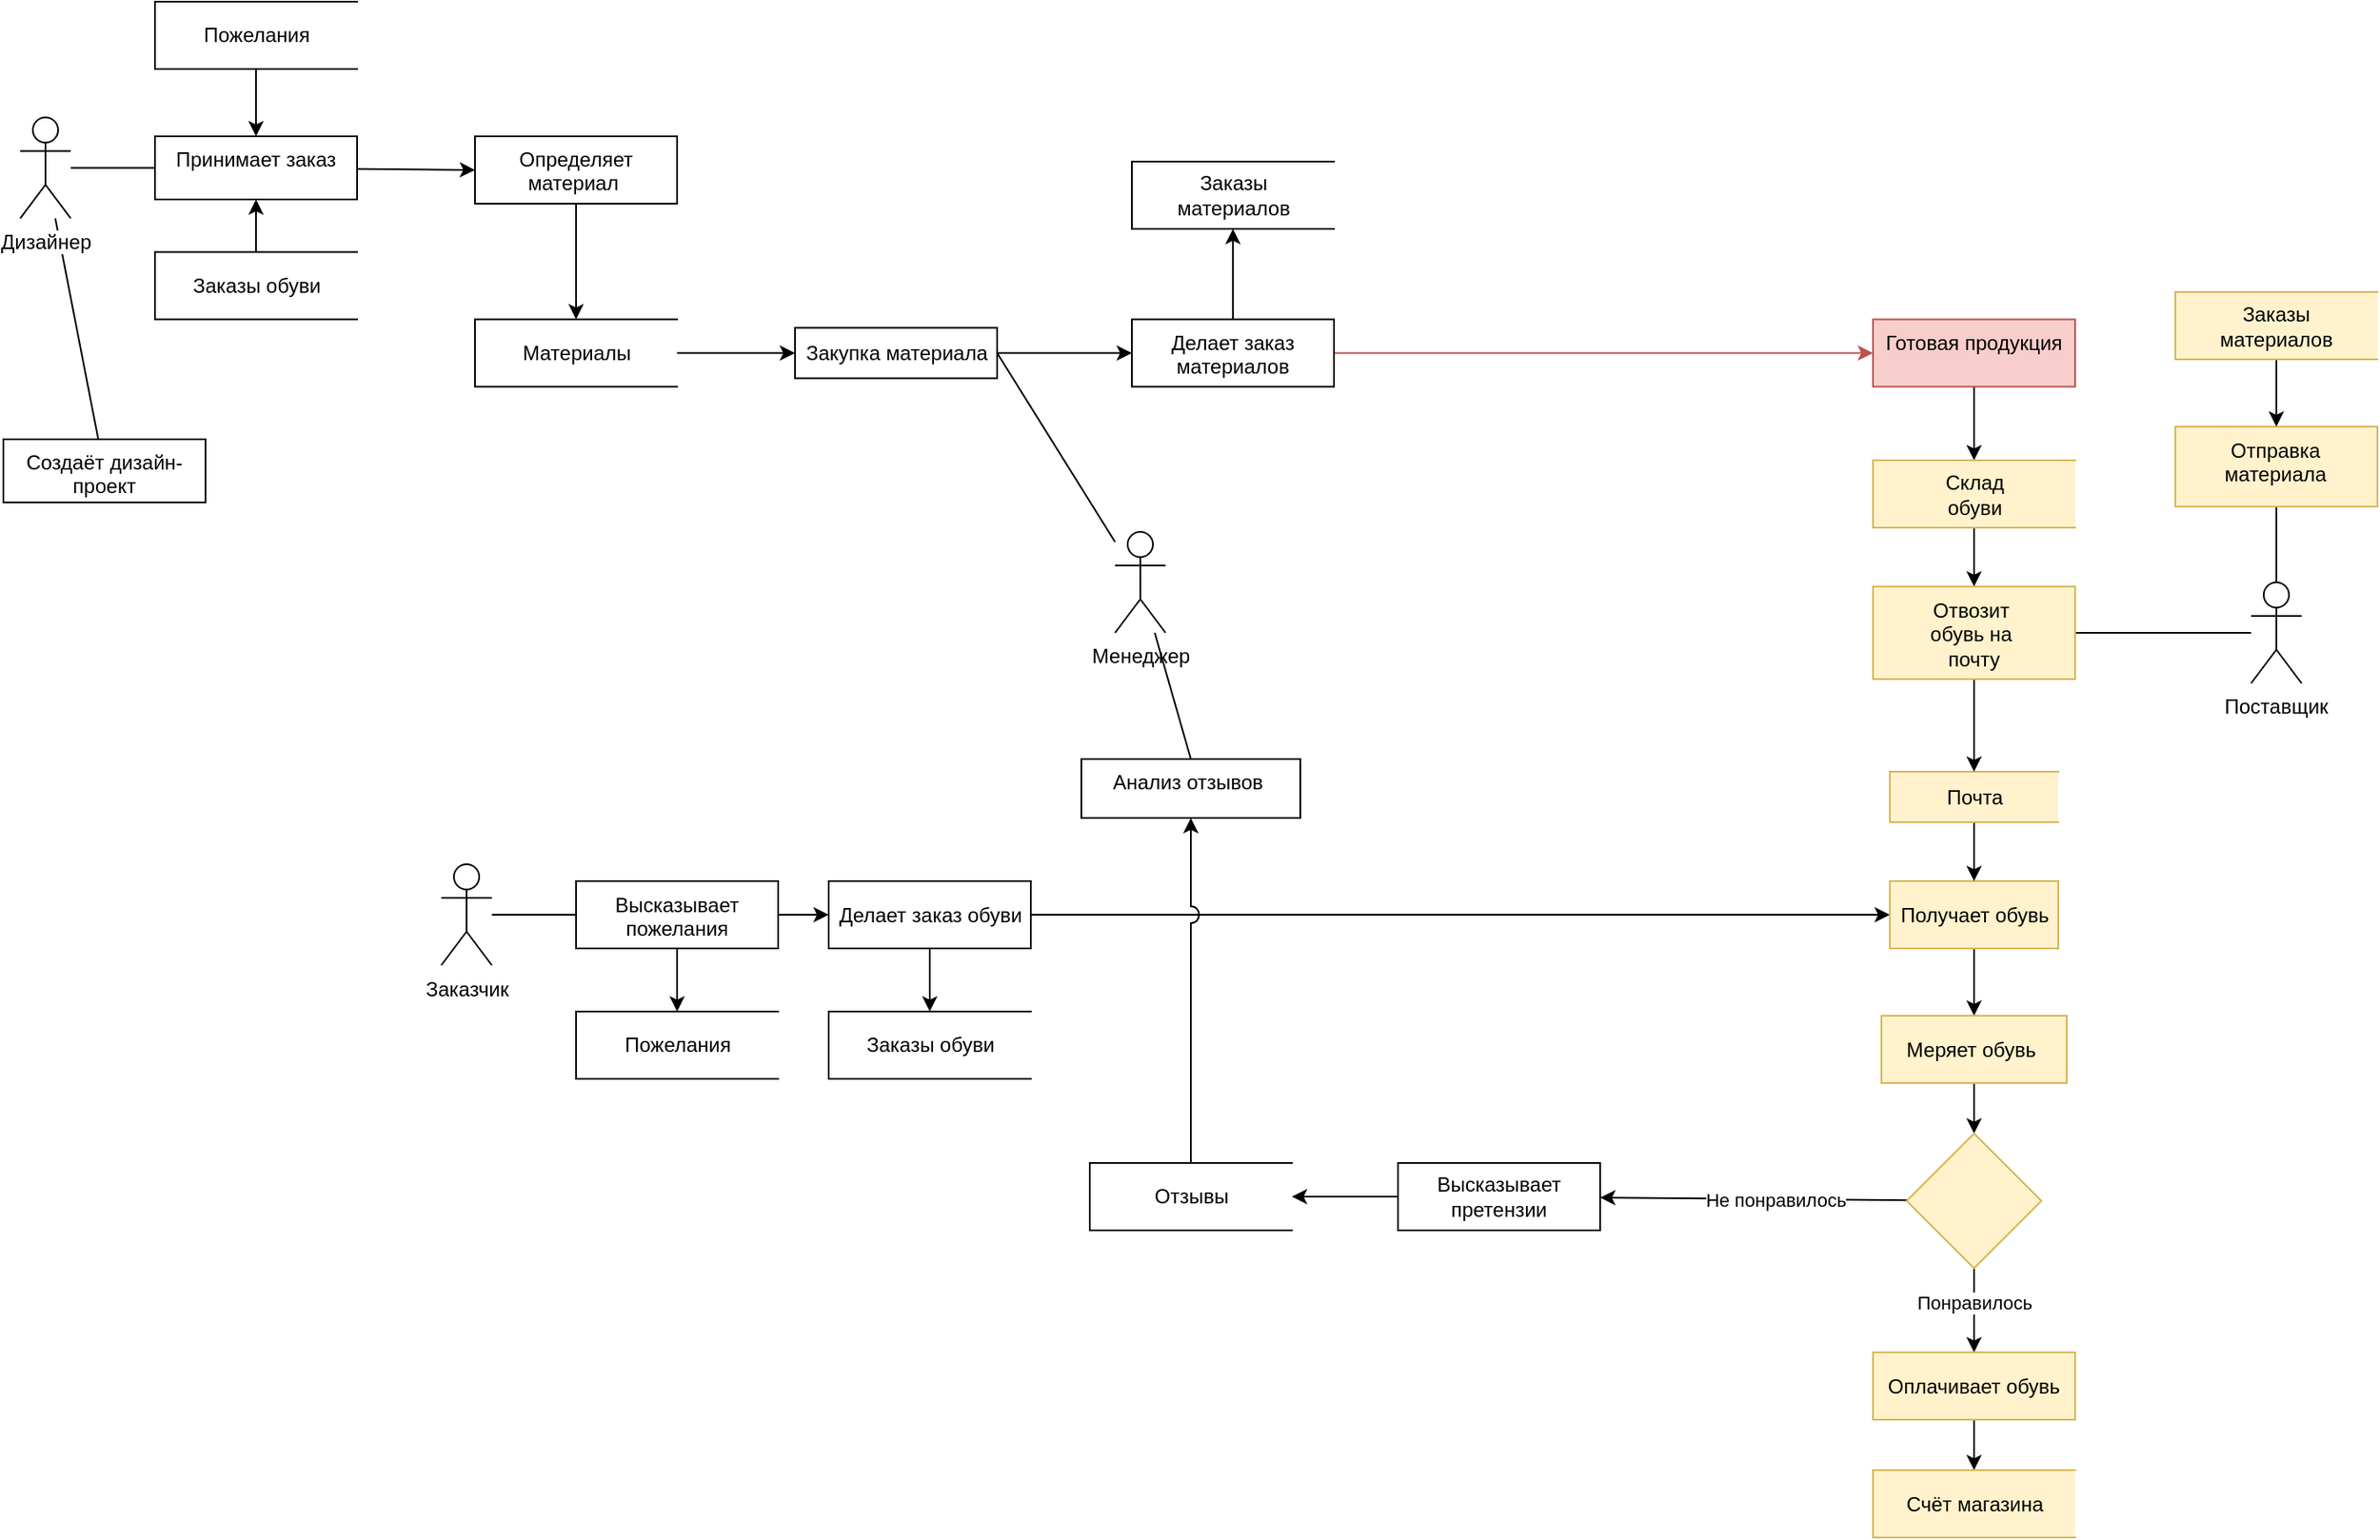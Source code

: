 <mxfile version="15.6.6" type="github">
  <diagram id="mXCVVQWNi-sslRLq3h-p" name="Page-1">
    <mxGraphModel dx="924" dy="883" grid="1" gridSize="10" guides="1" tooltips="1" connect="1" arrows="1" fold="1" page="1" pageScale="1" pageWidth="827" pageHeight="1169" math="0" shadow="0">
      <root>
        <mxCell id="0" />
        <mxCell id="1" parent="0" />
        <mxCell id="1pSOw8y4-gbjchUKyuf3-8" value="Менеджер" style="shape=umlActor;verticalLabelPosition=bottom;verticalAlign=top;html=1;outlineConnect=0;" parent="1" vertex="1">
          <mxGeometry x="740" y="555" width="30" height="60" as="geometry" />
        </mxCell>
        <mxCell id="XSY1yeOnRQhpfpJGHAep-78" value="" style="edgeStyle=none;rounded=0;orthogonalLoop=1;jettySize=auto;html=1;endArrow=none;endFill=0;strokeColor=#000000;" parent="1" source="1pSOw8y4-gbjchUKyuf3-10" target="XSY1yeOnRQhpfpJGHAep-77" edge="1">
          <mxGeometry relative="1" as="geometry" />
        </mxCell>
        <mxCell id="1pSOw8y4-gbjchUKyuf3-10" value="Заказчик" style="shape=umlActor;verticalLabelPosition=bottom;verticalAlign=top;html=1;outlineConnect=0;" parent="1" vertex="1">
          <mxGeometry x="340" y="752.5" width="30" height="60" as="geometry" />
        </mxCell>
        <mxCell id="DXugvS3O_4wGoF1Q2Cko-7" style="edgeStyle=orthogonalEdgeStyle;rounded=0;orthogonalLoop=1;jettySize=auto;html=1;endArrow=none;endFill=0;" parent="1" source="1pSOw8y4-gbjchUKyuf3-11" target="-94WILKV2bw8eyf0Mif1-34" edge="1">
          <mxGeometry relative="1" as="geometry" />
        </mxCell>
        <mxCell id="DXugvS3O_4wGoF1Q2Cko-9" style="edgeStyle=orthogonalEdgeStyle;rounded=0;orthogonalLoop=1;jettySize=auto;html=1;endArrow=none;endFill=0;" parent="1" source="1pSOw8y4-gbjchUKyuf3-11" target="DXugvS3O_4wGoF1Q2Cko-3" edge="1">
          <mxGeometry relative="1" as="geometry" />
        </mxCell>
        <mxCell id="1pSOw8y4-gbjchUKyuf3-11" value="Поставщик" style="shape=umlActor;verticalLabelPosition=bottom;verticalAlign=top;html=1;outlineConnect=0;" parent="1" vertex="1">
          <mxGeometry x="1414.47" y="585" width="30" height="60" as="geometry" />
        </mxCell>
        <mxCell id="KuPf0-VXv91J2YtnLAzy-14" value="" style="rounded=0;orthogonalLoop=1;jettySize=auto;html=1;labelBorderColor=none;endArrow=none;endFill=0;strokeColor=default;labelBackgroundColor=default;fontColor=default;" parent="1" source="1pSOw8y4-gbjchUKyuf3-13" target="KuPf0-VXv91J2YtnLAzy-13" edge="1">
          <mxGeometry relative="1" as="geometry" />
        </mxCell>
        <mxCell id="7dP1u_3qB0RKO-NI_PUX-6" style="rounded=0;orthogonalLoop=1;jettySize=auto;html=1;endArrow=none;endFill=0;strokeColor=default;labelBackgroundColor=default;fontColor=default;" parent="1" source="1pSOw8y4-gbjchUKyuf3-13" target="-94WILKV2bw8eyf0Mif1-18" edge="1">
          <mxGeometry relative="1" as="geometry" />
        </mxCell>
        <mxCell id="1pSOw8y4-gbjchUKyuf3-13" value="Дизайнер" style="shape=umlActor;verticalLabelPosition=bottom;verticalAlign=top;html=1;outlineConnect=0;strokeColor=default;labelBackgroundColor=default;fontColor=default;" parent="1" vertex="1">
          <mxGeometry x="90" y="308.75" width="30" height="60" as="geometry" />
        </mxCell>
        <mxCell id="-94WILKV2bw8eyf0Mif1-46" style="edgeStyle=orthogonalEdgeStyle;rounded=0;sketch=0;jumpStyle=none;jumpSize=10;orthogonalLoop=1;jettySize=auto;html=1;shadow=0;labelBorderColor=none;verticalAlign=middle;" parent="1" source="KuPf0-VXv91J2YtnLAzy-1" target="-94WILKV2bw8eyf0Mif1-11" edge="1">
          <mxGeometry relative="1" as="geometry" />
        </mxCell>
        <mxCell id="-94WILKV2bw8eyf0Mif1-48" style="edgeStyle=orthogonalEdgeStyle;rounded=0;sketch=0;jumpStyle=none;jumpSize=10;orthogonalLoop=1;jettySize=auto;html=1;shadow=0;labelBorderColor=none;verticalAlign=middle;" parent="1" source="KuPf0-VXv91J2YtnLAzy-1" target="XSY1yeOnRQhpfpJGHAep-48" edge="1">
          <mxGeometry relative="1" as="geometry">
            <mxPoint x="845" y="782.5" as="targetPoint" />
          </mxGeometry>
        </mxCell>
        <mxCell id="KuPf0-VXv91J2YtnLAzy-1" value="Делает заказ обуви" style="html=1;dashed=0;whitespace=wrap;" parent="1" vertex="1">
          <mxGeometry x="570" y="762.5" width="120" height="40" as="geometry" />
        </mxCell>
        <mxCell id="KuPf0-VXv91J2YtnLAzy-7" value="Анализ отзывов&amp;nbsp;" style="whiteSpace=wrap;html=1;verticalAlign=top;" parent="1" vertex="1">
          <mxGeometry x="720" y="690" width="130" height="35" as="geometry" />
        </mxCell>
        <mxCell id="KuPf0-VXv91J2YtnLAzy-12" value="" style="endArrow=none;html=1;rounded=0;labelBorderColor=none;exitX=0.5;exitY=0;exitDx=0;exitDy=0;" parent="1" source="KuPf0-VXv91J2YtnLAzy-7" target="1pSOw8y4-gbjchUKyuf3-8" edge="1">
          <mxGeometry width="50" height="50" relative="1" as="geometry">
            <mxPoint x="640" y="813.75" as="sourcePoint" />
            <mxPoint x="690" y="763.75" as="targetPoint" />
          </mxGeometry>
        </mxCell>
        <mxCell id="XSY1yeOnRQhpfpJGHAep-20" style="edgeStyle=none;rounded=0;orthogonalLoop=1;jettySize=auto;html=1;entryX=0;entryY=0.5;entryDx=0;entryDy=0;endArrow=classic;endFill=1;strokeColor=default;labelBackgroundColor=default;fontColor=default;" parent="1" source="KuPf0-VXv91J2YtnLAzy-13" target="KuPf0-VXv91J2YtnLAzy-15" edge="1">
          <mxGeometry relative="1" as="geometry" />
        </mxCell>
        <mxCell id="KuPf0-VXv91J2YtnLAzy-13" value="Принимает заказ" style="whiteSpace=wrap;html=1;verticalAlign=top;strokeColor=default;labelBackgroundColor=default;fontColor=default;" parent="1" vertex="1">
          <mxGeometry x="170" y="320" width="120" height="37.5" as="geometry" />
        </mxCell>
        <mxCell id="7dP1u_3qB0RKO-NI_PUX-4" style="edgeStyle=orthogonalEdgeStyle;rounded=0;orthogonalLoop=1;jettySize=auto;html=1;strokeColor=default;labelBackgroundColor=default;fontColor=default;" parent="1" source="KuPf0-VXv91J2YtnLAzy-15" target="XSY1yeOnRQhpfpJGHAep-13" edge="1">
          <mxGeometry relative="1" as="geometry" />
        </mxCell>
        <mxCell id="KuPf0-VXv91J2YtnLAzy-15" value="Определяет материал&amp;nbsp;" style="whiteSpace=wrap;html=1;verticalAlign=top;strokeColor=default;labelBackgroundColor=default;fontColor=default;" parent="1" vertex="1">
          <mxGeometry x="360" y="320" width="120" height="40" as="geometry" />
        </mxCell>
        <mxCell id="XSY1yeOnRQhpfpJGHAep-18" style="rounded=0;orthogonalLoop=1;jettySize=auto;html=1;exitX=1;exitY=0.5;exitDx=0;exitDy=0;strokeColor=default;endArrow=none;endFill=0;" parent="1" source="XSY1yeOnRQhpfpJGHAep-16" target="1pSOw8y4-gbjchUKyuf3-8" edge="1">
          <mxGeometry relative="1" as="geometry" />
        </mxCell>
        <mxCell id="7dP1u_3qB0RKO-NI_PUX-3" style="edgeStyle=orthogonalEdgeStyle;rounded=0;orthogonalLoop=1;jettySize=auto;html=1;" parent="1" source="XSY1yeOnRQhpfpJGHAep-16" target="XSY1yeOnRQhpfpJGHAep-27" edge="1">
          <mxGeometry relative="1" as="geometry" />
        </mxCell>
        <mxCell id="XSY1yeOnRQhpfpJGHAep-16" value="Закупка материала" style="html=1;dashed=0;whitespace=wrap;fillColor=default;strokeColor=default;fontColor=default;" parent="1" vertex="1">
          <mxGeometry x="550" y="433.75" width="120" height="30" as="geometry" />
        </mxCell>
        <mxCell id="XSY1yeOnRQhpfpJGHAep-17" style="edgeStyle=none;rounded=0;orthogonalLoop=1;jettySize=auto;html=1;exitX=0.5;exitY=1;exitDx=0;exitDy=0;" parent="1" source="XSY1yeOnRQhpfpJGHAep-16" target="XSY1yeOnRQhpfpJGHAep-16" edge="1">
          <mxGeometry relative="1" as="geometry" />
        </mxCell>
        <mxCell id="7dP1u_3qB0RKO-NI_PUX-5" style="edgeStyle=orthogonalEdgeStyle;rounded=0;orthogonalLoop=1;jettySize=auto;html=1;" parent="1" source="XSY1yeOnRQhpfpJGHAep-13" target="XSY1yeOnRQhpfpJGHAep-16" edge="1">
          <mxGeometry relative="1" as="geometry" />
        </mxCell>
        <mxCell id="XSY1yeOnRQhpfpJGHAep-13" value="Материалы" style="html=1;dashed=0;whitespace=wrap;shape=partialRectangle;right=0;strokeColor=default;labelBackgroundColor=default;fontColor=default;" parent="1" vertex="1">
          <mxGeometry x="360" y="428.75" width="120" height="40" as="geometry" />
        </mxCell>
        <mxCell id="-94WILKV2bw8eyf0Mif1-21" style="edgeStyle=orthogonalEdgeStyle;rounded=0;sketch=0;jumpStyle=none;jumpSize=10;orthogonalLoop=1;jettySize=auto;html=1;shadow=0;labelBorderColor=none;verticalAlign=middle;" parent="1" source="XSY1yeOnRQhpfpJGHAep-27" target="-94WILKV2bw8eyf0Mif1-22" edge="1">
          <mxGeometry relative="1" as="geometry">
            <mxPoint x="810.0" y="390.0" as="targetPoint" />
          </mxGeometry>
        </mxCell>
        <mxCell id="-94WILKV2bw8eyf0Mif1-25" value="" style="edgeStyle=orthogonalEdgeStyle;rounded=0;sketch=0;jumpStyle=none;jumpSize=10;orthogonalLoop=1;jettySize=auto;html=1;shadow=0;labelBorderColor=none;verticalAlign=middle;fillColor=#f8cecc;strokeColor=#b85450;" parent="1" source="XSY1yeOnRQhpfpJGHAep-27" target="-94WILKV2bw8eyf0Mif1-24" edge="1">
          <mxGeometry relative="1" as="geometry" />
        </mxCell>
        <mxCell id="XSY1yeOnRQhpfpJGHAep-27" value="Делает заказ материалов" style="whiteSpace=wrap;html=1;verticalAlign=top;fillColor=default;strokeColor=default;fontColor=default;" parent="1" vertex="1">
          <mxGeometry x="750" y="428.75" width="120" height="40" as="geometry" />
        </mxCell>
        <mxCell id="XSY1yeOnRQhpfpJGHAep-50" value="" style="edgeStyle=none;rounded=0;orthogonalLoop=1;jettySize=auto;html=1;endArrow=classic;endFill=1;strokeColor=default;" parent="1" source="XSY1yeOnRQhpfpJGHAep-48" target="XSY1yeOnRQhpfpJGHAep-49" edge="1">
          <mxGeometry relative="1" as="geometry" />
        </mxCell>
        <mxCell id="XSY1yeOnRQhpfpJGHAep-48" value="Получает обувь" style="html=1;dashed=0;whitespace=wrap;fillColor=#fff2cc;strokeColor=#d6b656;" parent="1" vertex="1">
          <mxGeometry x="1200" y="762.5" width="100" height="40" as="geometry" />
        </mxCell>
        <mxCell id="XSY1yeOnRQhpfpJGHAep-84" value="" style="edgeStyle=none;rounded=0;orthogonalLoop=1;jettySize=auto;html=1;endArrow=classic;endFill=1;strokeColor=#000000;" parent="1" source="XSY1yeOnRQhpfpJGHAep-49" target="XSY1yeOnRQhpfpJGHAep-83" edge="1">
          <mxGeometry relative="1" as="geometry" />
        </mxCell>
        <mxCell id="XSY1yeOnRQhpfpJGHAep-49" value="Меряет обувь&amp;nbsp;" style="whiteSpace=wrap;html=1;dashed=0;fillColor=#fff2cc;strokeColor=#d6b656;" parent="1" vertex="1">
          <mxGeometry x="1195" y="842.5" width="110" height="40" as="geometry" />
        </mxCell>
        <mxCell id="XSY1yeOnRQhpfpJGHAep-81" style="edgeStyle=none;rounded=0;orthogonalLoop=1;jettySize=auto;html=1;exitX=1;exitY=0.5;exitDx=0;exitDy=0;entryX=0;entryY=0.5;entryDx=0;entryDy=0;endArrow=classic;endFill=1;strokeColor=#000000;" parent="1" source="XSY1yeOnRQhpfpJGHAep-77" target="KuPf0-VXv91J2YtnLAzy-1" edge="1">
          <mxGeometry relative="1" as="geometry" />
        </mxCell>
        <mxCell id="zt_BTNwdfIF0JVOwdBa7-2" style="edgeStyle=orthogonalEdgeStyle;rounded=0;orthogonalLoop=1;jettySize=auto;html=1;" parent="1" source="XSY1yeOnRQhpfpJGHAep-77" target="zt_BTNwdfIF0JVOwdBa7-1" edge="1">
          <mxGeometry relative="1" as="geometry" />
        </mxCell>
        <mxCell id="XSY1yeOnRQhpfpJGHAep-77" value="Высказывает пожелания" style="whiteSpace=wrap;html=1;verticalAlign=top;" parent="1" vertex="1">
          <mxGeometry x="420" y="762.5" width="120" height="40" as="geometry" />
        </mxCell>
        <mxCell id="XSY1yeOnRQhpfpJGHAep-80" style="edgeStyle=none;rounded=0;orthogonalLoop=1;jettySize=auto;html=1;entryX=1;entryY=0.5;entryDx=0;entryDy=0;endArrow=none;endFill=0;strokeColor=#000000;" parent="1" source="XSY1yeOnRQhpfpJGHAep-77" target="XSY1yeOnRQhpfpJGHAep-77" edge="1">
          <mxGeometry relative="1" as="geometry" />
        </mxCell>
        <mxCell id="XSY1yeOnRQhpfpJGHAep-86" value="" style="edgeStyle=none;rounded=0;orthogonalLoop=1;jettySize=auto;html=1;endArrow=classic;endFill=1;strokeColor=#000000;" parent="1" source="XSY1yeOnRQhpfpJGHAep-83" target="XSY1yeOnRQhpfpJGHAep-85" edge="1">
          <mxGeometry relative="1" as="geometry" />
        </mxCell>
        <mxCell id="XSY1yeOnRQhpfpJGHAep-87" value="Понравилось" style="edgeLabel;html=1;align=center;verticalAlign=middle;resizable=0;points=[];" parent="XSY1yeOnRQhpfpJGHAep-86" vertex="1" connectable="0">
          <mxGeometry x="0.4" y="2" relative="1" as="geometry">
            <mxPoint x="-2" y="-15" as="offset" />
          </mxGeometry>
        </mxCell>
        <mxCell id="XSY1yeOnRQhpfpJGHAep-90" value="" style="edgeStyle=none;rounded=0;orthogonalLoop=1;jettySize=auto;html=1;endArrow=classic;endFill=1;strokeColor=#000000;" parent="1" source="XSY1yeOnRQhpfpJGHAep-83" target="XSY1yeOnRQhpfpJGHAep-89" edge="1">
          <mxGeometry relative="1" as="geometry" />
        </mxCell>
        <mxCell id="XSY1yeOnRQhpfpJGHAep-93" value="Не понравилось" style="edgeLabel;html=1;align=center;verticalAlign=middle;resizable=0;points=[];" parent="XSY1yeOnRQhpfpJGHAep-90" vertex="1" connectable="0">
          <mxGeometry x="-0.209" y="2" relative="1" as="geometry">
            <mxPoint x="-7" y="-2" as="offset" />
          </mxGeometry>
        </mxCell>
        <mxCell id="XSY1yeOnRQhpfpJGHAep-83" value="" style="rhombus;whiteSpace=wrap;html=1;dashed=0;fillColor=#fff2cc;strokeColor=#d6b656;" parent="1" vertex="1">
          <mxGeometry x="1210" y="912.5" width="80" height="80" as="geometry" />
        </mxCell>
        <mxCell id="-94WILKV2bw8eyf0Mif1-7" style="edgeStyle=orthogonalEdgeStyle;rounded=0;orthogonalLoop=1;jettySize=auto;html=1;" parent="1" source="XSY1yeOnRQhpfpJGHAep-85" target="-94WILKV2bw8eyf0Mif1-4" edge="1">
          <mxGeometry relative="1" as="geometry" />
        </mxCell>
        <mxCell id="XSY1yeOnRQhpfpJGHAep-85" value="Оплачивает обувь" style="whiteSpace=wrap;html=1;dashed=0;fillColor=#fff2cc;strokeColor=#d6b656;" parent="1" vertex="1">
          <mxGeometry x="1190" y="1042.5" width="120" height="40" as="geometry" />
        </mxCell>
        <mxCell id="-94WILKV2bw8eyf0Mif1-6" style="edgeStyle=orthogonalEdgeStyle;rounded=0;orthogonalLoop=1;jettySize=auto;html=1;" parent="1" source="XSY1yeOnRQhpfpJGHAep-89" target="-94WILKV2bw8eyf0Mif1-5" edge="1">
          <mxGeometry relative="1" as="geometry" />
        </mxCell>
        <mxCell id="XSY1yeOnRQhpfpJGHAep-89" value="Высказывает&lt;br&gt;претензии" style="whiteSpace=wrap;html=1;dashed=0;" parent="1" vertex="1">
          <mxGeometry x="908" y="930" width="120" height="40" as="geometry" />
        </mxCell>
        <mxCell id="-94WILKV2bw8eyf0Mif1-4" value="Счёт магазина" style="html=1;dashed=0;whitespace=wrap;shape=partialRectangle;right=0;fillColor=#fff2cc;strokeColor=#d6b656;" parent="1" vertex="1">
          <mxGeometry x="1190" y="1112.5" width="120" height="40" as="geometry" />
        </mxCell>
        <mxCell id="-94WILKV2bw8eyf0Mif1-10" style="edgeStyle=orthogonalEdgeStyle;rounded=0;jumpStyle=arc;orthogonalLoop=1;jettySize=auto;html=1;entryX=0.5;entryY=1;entryDx=0;entryDy=0;labelBorderColor=none;verticalAlign=middle;jumpSize=10;" parent="1" source="-94WILKV2bw8eyf0Mif1-5" target="KuPf0-VXv91J2YtnLAzy-7" edge="1">
          <mxGeometry relative="1" as="geometry" />
        </mxCell>
        <mxCell id="-94WILKV2bw8eyf0Mif1-5" value="Отзывы" style="html=1;dashed=0;whitespace=wrap;shape=partialRectangle;right=0;" parent="1" vertex="1">
          <mxGeometry x="725" y="930" width="120" height="40" as="geometry" />
        </mxCell>
        <mxCell id="-94WILKV2bw8eyf0Mif1-11" value="Заказы обуви" style="html=1;dashed=0;whitespace=wrap;shape=partialRectangle;right=0;" parent="1" vertex="1">
          <mxGeometry x="570" y="840" width="120" height="40" as="geometry" />
        </mxCell>
        <mxCell id="-94WILKV2bw8eyf0Mif1-18" value="Создаёт дизайн-проект" style="whiteSpace=wrap;html=1;verticalAlign=top;strokeColor=default;labelBackgroundColor=default;fontColor=default;" parent="1" vertex="1">
          <mxGeometry x="80" y="500" width="120" height="37.5" as="geometry" />
        </mxCell>
        <mxCell id="-94WILKV2bw8eyf0Mif1-22" value="Заказы &lt;br&gt;материалов" style="html=1;dashed=0;whitespace=wrap;shape=partialRectangle;right=0;" parent="1" vertex="1">
          <mxGeometry x="750" y="335" width="120" height="40" as="geometry" />
        </mxCell>
        <mxCell id="DXugvS3O_4wGoF1Q2Cko-2" style="edgeStyle=orthogonalEdgeStyle;rounded=0;orthogonalLoop=1;jettySize=auto;html=1;" parent="1" source="-94WILKV2bw8eyf0Mif1-24" target="-94WILKV2bw8eyf0Mif1-26" edge="1">
          <mxGeometry relative="1" as="geometry" />
        </mxCell>
        <mxCell id="-94WILKV2bw8eyf0Mif1-24" value="Готовая продукция" style="whiteSpace=wrap;html=1;verticalAlign=top;fillColor=#f8cecc;strokeColor=#b85450;fontColor=default;" parent="1" vertex="1">
          <mxGeometry x="1190" y="428.75" width="120" height="40" as="geometry" />
        </mxCell>
        <mxCell id="DXugvS3O_4wGoF1Q2Cko-4" style="edgeStyle=orthogonalEdgeStyle;rounded=0;orthogonalLoop=1;jettySize=auto;html=1;" parent="1" source="-94WILKV2bw8eyf0Mif1-26" target="DXugvS3O_4wGoF1Q2Cko-3" edge="1">
          <mxGeometry relative="1" as="geometry" />
        </mxCell>
        <mxCell id="-94WILKV2bw8eyf0Mif1-26" value="Склад &lt;br&gt;обуви" style="html=1;dashed=0;whitespace=wrap;shape=partialRectangle;right=0;fillColor=#fff2cc;strokeColor=#d6b656;" parent="1" vertex="1">
          <mxGeometry x="1190" y="512.5" width="120" height="40" as="geometry" />
        </mxCell>
        <mxCell id="-94WILKV2bw8eyf0Mif1-29" style="edgeStyle=orthogonalEdgeStyle;rounded=0;sketch=0;jumpStyle=none;jumpSize=10;orthogonalLoop=1;jettySize=auto;html=1;exitX=0.5;exitY=0;exitDx=0;exitDy=0;entryX=0.5;entryY=1;entryDx=0;entryDy=0;shadow=0;labelBorderColor=none;verticalAlign=middle;strokeColor=default;labelBackgroundColor=default;fontColor=default;" parent="1" source="-94WILKV2bw8eyf0Mif1-28" target="KuPf0-VXv91J2YtnLAzy-13" edge="1">
          <mxGeometry relative="1" as="geometry" />
        </mxCell>
        <mxCell id="-94WILKV2bw8eyf0Mif1-28" value="Заказы обуви" style="html=1;dashed=0;whitespace=wrap;shape=partialRectangle;right=0;strokeColor=default;labelBackgroundColor=default;fontColor=default;" parent="1" vertex="1">
          <mxGeometry x="170" y="388.75" width="120" height="40" as="geometry" />
        </mxCell>
        <mxCell id="-94WILKV2bw8eyf0Mif1-34" value="Отправка&lt;br&gt;материала" style="whiteSpace=wrap;html=1;verticalAlign=top;fillColor=#fff2cc;strokeColor=#d6b656;" parent="1" vertex="1">
          <mxGeometry x="1369.47" y="492.5" width="120" height="47.5" as="geometry" />
        </mxCell>
        <mxCell id="-94WILKV2bw8eyf0Mif1-37" style="edgeStyle=orthogonalEdgeStyle;rounded=0;sketch=0;jumpStyle=none;jumpSize=10;orthogonalLoop=1;jettySize=auto;html=1;shadow=0;labelBorderColor=none;verticalAlign=middle;" parent="1" source="-94WILKV2bw8eyf0Mif1-36" target="-94WILKV2bw8eyf0Mif1-34" edge="1">
          <mxGeometry relative="1" as="geometry" />
        </mxCell>
        <mxCell id="-94WILKV2bw8eyf0Mif1-36" value="Заказы &lt;br&gt;материалов" style="html=1;dashed=0;whitespace=wrap;shape=partialRectangle;right=0;fillColor=#fff2cc;strokeColor=#d6b656;" parent="1" vertex="1">
          <mxGeometry x="1369.47" y="412.5" width="120" height="40" as="geometry" />
        </mxCell>
        <mxCell id="-94WILKV2bw8eyf0Mif1-51" style="edgeStyle=orthogonalEdgeStyle;rounded=0;sketch=0;jumpStyle=none;jumpSize=10;orthogonalLoop=1;jettySize=auto;html=1;shadow=0;labelBorderColor=none;verticalAlign=middle;" parent="1" source="-94WILKV2bw8eyf0Mif1-49" target="XSY1yeOnRQhpfpJGHAep-48" edge="1">
          <mxGeometry relative="1" as="geometry" />
        </mxCell>
        <mxCell id="-94WILKV2bw8eyf0Mif1-49" value="Почта" style="html=1;dashed=0;whitespace=wrap;shape=partialRectangle;right=0;fillColor=#fff2cc;strokeColor=#d6b656;" parent="1" vertex="1">
          <mxGeometry x="1200" y="697.5" width="100" height="30" as="geometry" />
        </mxCell>
        <mxCell id="zt_BTNwdfIF0JVOwdBa7-1" value="Пожелания" style="html=1;dashed=0;whitespace=wrap;shape=partialRectangle;right=0;" parent="1" vertex="1">
          <mxGeometry x="420" y="840" width="120" height="40" as="geometry" />
        </mxCell>
        <mxCell id="zt_BTNwdfIF0JVOwdBa7-4" style="edgeStyle=orthogonalEdgeStyle;rounded=0;orthogonalLoop=1;jettySize=auto;html=1;entryX=0.5;entryY=0;entryDx=0;entryDy=0;strokeColor=default;labelBackgroundColor=default;fontColor=default;" parent="1" source="zt_BTNwdfIF0JVOwdBa7-3" target="KuPf0-VXv91J2YtnLAzy-13" edge="1">
          <mxGeometry relative="1" as="geometry" />
        </mxCell>
        <mxCell id="zt_BTNwdfIF0JVOwdBa7-3" value="Пожелания" style="html=1;dashed=0;whitespace=wrap;shape=partialRectangle;right=0;strokeColor=default;labelBackgroundColor=default;fontColor=default;" parent="1" vertex="1">
          <mxGeometry x="170" y="240" width="120" height="40" as="geometry" />
        </mxCell>
        <mxCell id="DXugvS3O_4wGoF1Q2Cko-10" style="edgeStyle=orthogonalEdgeStyle;rounded=0;orthogonalLoop=1;jettySize=auto;html=1;endArrow=classic;endFill=1;" parent="1" source="DXugvS3O_4wGoF1Q2Cko-3" target="-94WILKV2bw8eyf0Mif1-49" edge="1">
          <mxGeometry relative="1" as="geometry" />
        </mxCell>
        <mxCell id="DXugvS3O_4wGoF1Q2Cko-3" value="Отвозит&amp;nbsp;&lt;br&gt;обувь на&amp;nbsp;&lt;br&gt;почту" style="whiteSpace=wrap;html=1;verticalAlign=top;fillColor=#fff2cc;strokeColor=#d6b656;" parent="1" vertex="1">
          <mxGeometry x="1190" y="587.5" width="120" height="55" as="geometry" />
        </mxCell>
      </root>
    </mxGraphModel>
  </diagram>
</mxfile>
